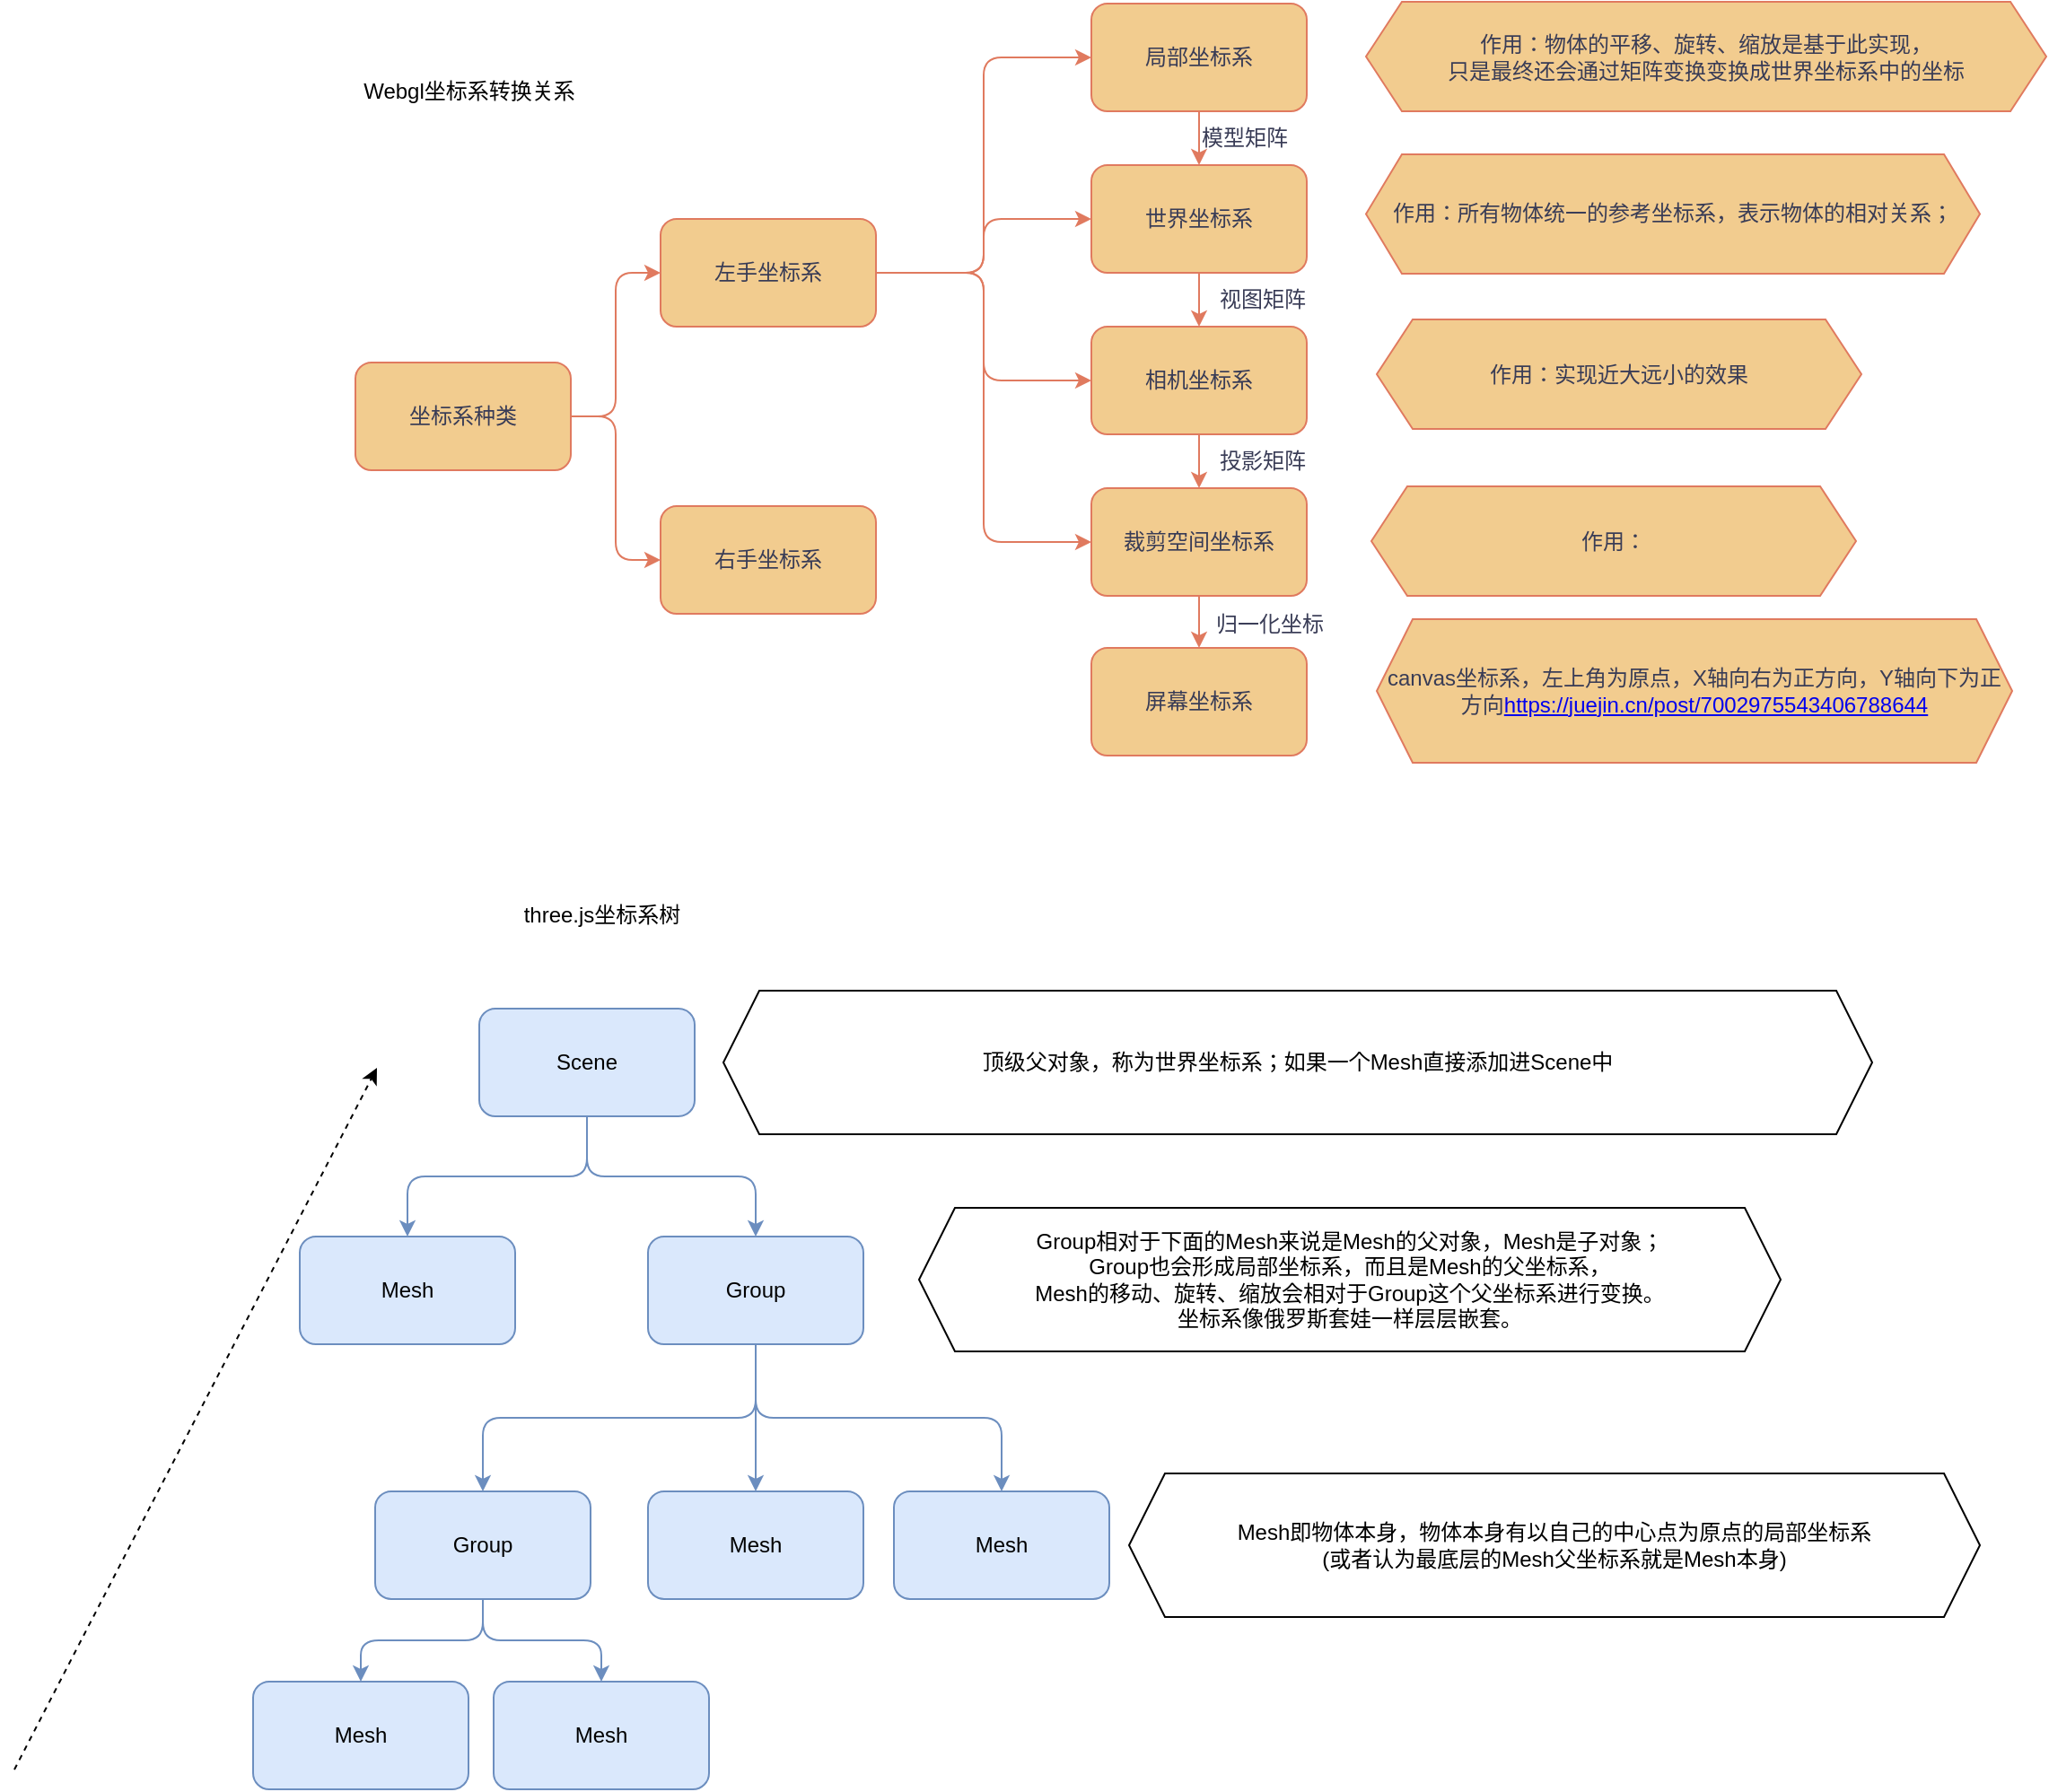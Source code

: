 <mxfile version="20.8.0" type="github">
  <diagram id="iZg1cKGvFL-ISrlDS8re" name="第 1 页">
    <mxGraphModel dx="1621" dy="668" grid="0" gridSize="10" guides="1" tooltips="1" connect="1" arrows="1" fold="1" page="0" pageScale="1" pageWidth="827" pageHeight="1169" math="0" shadow="0">
      <root>
        <mxCell id="0" />
        <mxCell id="1" parent="0" />
        <mxCell id="yo_hxppsZWKmxfAibkp3-1" style="edgeStyle=orthogonalEdgeStyle;rounded=1;orthogonalLoop=1;jettySize=auto;html=1;exitX=1;exitY=0.5;exitDx=0;exitDy=0;entryX=0;entryY=0.5;entryDx=0;entryDy=0;labelBackgroundColor=none;fontColor=default;strokeColor=#E07A5F;" edge="1" parent="1" source="yo_hxppsZWKmxfAibkp3-3" target="yo_hxppsZWKmxfAibkp3-14">
          <mxGeometry relative="1" as="geometry" />
        </mxCell>
        <mxCell id="yo_hxppsZWKmxfAibkp3-2" style="edgeStyle=orthogonalEdgeStyle;rounded=1;orthogonalLoop=1;jettySize=auto;html=1;exitX=1;exitY=0.5;exitDx=0;exitDy=0;entryX=0;entryY=0.5;entryDx=0;entryDy=0;labelBackgroundColor=none;fontColor=default;strokeColor=#E07A5F;" edge="1" parent="1" source="yo_hxppsZWKmxfAibkp3-3" target="yo_hxppsZWKmxfAibkp3-15">
          <mxGeometry relative="1" as="geometry" />
        </mxCell>
        <mxCell id="yo_hxppsZWKmxfAibkp3-3" value="坐标系种类" style="rounded=1;whiteSpace=wrap;html=1;labelBackgroundColor=none;fillColor=#F2CC8F;strokeColor=#E07A5F;fontColor=#393C56;" vertex="1" parent="1">
          <mxGeometry x="90" y="270" width="120" height="60" as="geometry" />
        </mxCell>
        <mxCell id="yo_hxppsZWKmxfAibkp3-4" style="edgeStyle=orthogonalEdgeStyle;rounded=1;orthogonalLoop=1;jettySize=auto;html=1;exitX=0.5;exitY=1;exitDx=0;exitDy=0;labelBackgroundColor=none;fontColor=default;strokeColor=#E07A5F;" edge="1" parent="1" source="yo_hxppsZWKmxfAibkp3-5" target="yo_hxppsZWKmxfAibkp3-7">
          <mxGeometry relative="1" as="geometry" />
        </mxCell>
        <mxCell id="yo_hxppsZWKmxfAibkp3-5" value="局部坐标系" style="rounded=1;whiteSpace=wrap;html=1;labelBackgroundColor=none;fillColor=#F2CC8F;strokeColor=#E07A5F;fontColor=#393C56;" vertex="1" parent="1">
          <mxGeometry x="500" y="70" width="120" height="60" as="geometry" />
        </mxCell>
        <mxCell id="yo_hxppsZWKmxfAibkp3-6" style="edgeStyle=orthogonalEdgeStyle;rounded=1;orthogonalLoop=1;jettySize=auto;html=1;exitX=0.5;exitY=1;exitDx=0;exitDy=0;labelBackgroundColor=none;fontColor=default;strokeColor=#E07A5F;" edge="1" parent="1" source="yo_hxppsZWKmxfAibkp3-7" target="yo_hxppsZWKmxfAibkp3-9">
          <mxGeometry relative="1" as="geometry" />
        </mxCell>
        <mxCell id="yo_hxppsZWKmxfAibkp3-7" value="世界坐标系" style="rounded=1;whiteSpace=wrap;html=1;labelBackgroundColor=none;fillColor=#F2CC8F;strokeColor=#E07A5F;fontColor=#393C56;" vertex="1" parent="1">
          <mxGeometry x="500" y="160" width="120" height="60" as="geometry" />
        </mxCell>
        <mxCell id="yo_hxppsZWKmxfAibkp3-8" style="edgeStyle=orthogonalEdgeStyle;rounded=1;orthogonalLoop=1;jettySize=auto;html=1;exitX=0.5;exitY=1;exitDx=0;exitDy=0;entryX=0.5;entryY=0;entryDx=0;entryDy=0;labelBackgroundColor=none;fontColor=default;strokeColor=#E07A5F;" edge="1" parent="1" source="yo_hxppsZWKmxfAibkp3-9" target="yo_hxppsZWKmxfAibkp3-19">
          <mxGeometry relative="1" as="geometry" />
        </mxCell>
        <mxCell id="yo_hxppsZWKmxfAibkp3-9" value="相机坐标系" style="rounded=1;whiteSpace=wrap;html=1;labelBackgroundColor=none;fillColor=#F2CC8F;strokeColor=#E07A5F;fontColor=#393C56;" vertex="1" parent="1">
          <mxGeometry x="500" y="250" width="120" height="60" as="geometry" />
        </mxCell>
        <mxCell id="yo_hxppsZWKmxfAibkp3-10" style="edgeStyle=orthogonalEdgeStyle;rounded=1;orthogonalLoop=1;jettySize=auto;html=1;exitX=1;exitY=0.5;exitDx=0;exitDy=0;entryX=0;entryY=0.5;entryDx=0;entryDy=0;labelBackgroundColor=none;fontColor=default;strokeColor=#E07A5F;" edge="1" parent="1" source="yo_hxppsZWKmxfAibkp3-14" target="yo_hxppsZWKmxfAibkp3-5">
          <mxGeometry relative="1" as="geometry" />
        </mxCell>
        <mxCell id="yo_hxppsZWKmxfAibkp3-11" style="edgeStyle=orthogonalEdgeStyle;rounded=1;orthogonalLoop=1;jettySize=auto;html=1;exitX=1;exitY=0.5;exitDx=0;exitDy=0;entryX=0;entryY=0.5;entryDx=0;entryDy=0;labelBackgroundColor=none;fontColor=default;strokeColor=#E07A5F;" edge="1" parent="1" source="yo_hxppsZWKmxfAibkp3-14" target="yo_hxppsZWKmxfAibkp3-7">
          <mxGeometry relative="1" as="geometry" />
        </mxCell>
        <mxCell id="yo_hxppsZWKmxfAibkp3-12" style="edgeStyle=orthogonalEdgeStyle;rounded=1;orthogonalLoop=1;jettySize=auto;html=1;exitX=1;exitY=0.5;exitDx=0;exitDy=0;entryX=0;entryY=0.5;entryDx=0;entryDy=0;labelBackgroundColor=none;fontColor=default;strokeColor=#E07A5F;" edge="1" parent="1" source="yo_hxppsZWKmxfAibkp3-14" target="yo_hxppsZWKmxfAibkp3-9">
          <mxGeometry relative="1" as="geometry" />
        </mxCell>
        <mxCell id="yo_hxppsZWKmxfAibkp3-13" style="edgeStyle=orthogonalEdgeStyle;orthogonalLoop=1;jettySize=auto;html=1;exitX=1;exitY=0.5;exitDx=0;exitDy=0;entryX=0;entryY=0.5;entryDx=0;entryDy=0;labelBackgroundColor=none;fontColor=default;strokeColor=#E07A5F;rounded=1;" edge="1" parent="1" source="yo_hxppsZWKmxfAibkp3-14" target="yo_hxppsZWKmxfAibkp3-19">
          <mxGeometry relative="1" as="geometry" />
        </mxCell>
        <mxCell id="yo_hxppsZWKmxfAibkp3-14" value="左手坐标系" style="rounded=1;whiteSpace=wrap;html=1;labelBackgroundColor=none;fillColor=#F2CC8F;strokeColor=#E07A5F;fontColor=#393C56;" vertex="1" parent="1">
          <mxGeometry x="260" y="190" width="120" height="60" as="geometry" />
        </mxCell>
        <mxCell id="yo_hxppsZWKmxfAibkp3-15" value="右手坐标系" style="rounded=1;whiteSpace=wrap;html=1;labelBackgroundColor=none;fillColor=#F2CC8F;strokeColor=#E07A5F;fontColor=#393C56;" vertex="1" parent="1">
          <mxGeometry x="260" y="350" width="120" height="60" as="geometry" />
        </mxCell>
        <mxCell id="yo_hxppsZWKmxfAibkp3-16" value="模型矩阵" style="text;html=1;align=center;verticalAlign=middle;resizable=0;points=[];autosize=1;strokeColor=none;fillColor=none;labelBackgroundColor=none;rounded=1;fontColor=#393C56;" vertex="1" parent="1">
          <mxGeometry x="550" y="130" width="70" height="30" as="geometry" />
        </mxCell>
        <mxCell id="yo_hxppsZWKmxfAibkp3-17" value="视图矩阵" style="text;html=1;align=center;verticalAlign=middle;resizable=0;points=[];autosize=1;strokeColor=none;fillColor=none;labelBackgroundColor=none;rounded=1;fontColor=#393C56;" vertex="1" parent="1">
          <mxGeometry x="560" y="220" width="70" height="30" as="geometry" />
        </mxCell>
        <mxCell id="yo_hxppsZWKmxfAibkp3-18" style="edgeStyle=orthogonalEdgeStyle;rounded=1;orthogonalLoop=1;jettySize=auto;html=1;exitX=0.5;exitY=1;exitDx=0;exitDy=0;entryX=0.5;entryY=0;entryDx=0;entryDy=0;labelBackgroundColor=none;fontColor=default;strokeColor=#E07A5F;" edge="1" parent="1" source="yo_hxppsZWKmxfAibkp3-19" target="yo_hxppsZWKmxfAibkp3-21">
          <mxGeometry relative="1" as="geometry" />
        </mxCell>
        <mxCell id="yo_hxppsZWKmxfAibkp3-19" value="裁剪空间坐标系" style="rounded=1;whiteSpace=wrap;html=1;labelBackgroundColor=none;fillColor=#F2CC8F;strokeColor=#E07A5F;fontColor=#393C56;" vertex="1" parent="1">
          <mxGeometry x="500" y="340" width="120" height="60" as="geometry" />
        </mxCell>
        <mxCell id="yo_hxppsZWKmxfAibkp3-20" value="投影矩阵" style="text;html=1;align=center;verticalAlign=middle;resizable=0;points=[];autosize=1;strokeColor=none;fillColor=none;labelBackgroundColor=none;rounded=1;fontColor=#393C56;" vertex="1" parent="1">
          <mxGeometry x="560" y="310" width="70" height="30" as="geometry" />
        </mxCell>
        <mxCell id="yo_hxppsZWKmxfAibkp3-21" value="屏幕坐标系" style="rounded=1;whiteSpace=wrap;html=1;labelBackgroundColor=none;fillColor=#F2CC8F;strokeColor=#E07A5F;fontColor=#393C56;" vertex="1" parent="1">
          <mxGeometry x="500" y="429" width="120" height="60" as="geometry" />
        </mxCell>
        <mxCell id="yo_hxppsZWKmxfAibkp3-22" value="归一化坐标" style="text;html=1;align=center;verticalAlign=middle;resizable=0;points=[];autosize=1;strokeColor=none;fillColor=none;labelBackgroundColor=none;rounded=1;fontColor=#393C56;" vertex="1" parent="1">
          <mxGeometry x="560" y="403" width="78" height="26" as="geometry" />
        </mxCell>
        <mxCell id="yo_hxppsZWKmxfAibkp3-23" value="canvas坐标系，左上角为原点，X轴向右为正方向，Y轴向下为正方向&lt;a href=&quot;https://juejin.cn/post/7002975543406788644&quot; style=&quot;border-color: var(--border-color);&quot;&gt;https://juejin.cn/post/7002975543406788644&lt;/a&gt;" style="shape=hexagon;perimeter=hexagonPerimeter2;whiteSpace=wrap;html=1;fixedSize=1;labelBackgroundColor=none;rounded=0;fillColor=#F2CC8F;strokeColor=#E07A5F;fontColor=#393C56;" vertex="1" parent="1">
          <mxGeometry x="659" y="413" width="354" height="80" as="geometry" />
        </mxCell>
        <mxCell id="yo_hxppsZWKmxfAibkp3-24" value="作用：实现近大远小的效果" style="shape=hexagon;perimeter=hexagonPerimeter2;whiteSpace=wrap;html=1;fixedSize=1;labelBackgroundColor=none;fillColor=#F2CC8F;strokeColor=#E07A5F;fontColor=#393C56;rounded=0;" vertex="1" parent="1">
          <mxGeometry x="659" y="246" width="270" height="61" as="geometry" />
        </mxCell>
        <mxCell id="yo_hxppsZWKmxfAibkp3-25" value="作用：所有物体统一的参考坐标系，表示物体的相对关系；&lt;br&gt;" style="shape=hexagon;perimeter=hexagonPerimeter2;whiteSpace=wrap;html=1;fixedSize=1;labelBackgroundColor=none;fillColor=#F2CC8F;strokeColor=#E07A5F;fontColor=#393C56;rounded=0;" vertex="1" parent="1">
          <mxGeometry x="653" y="154" width="342" height="66.5" as="geometry" />
        </mxCell>
        <mxCell id="yo_hxppsZWKmxfAibkp3-26" value="作用：" style="shape=hexagon;perimeter=hexagonPerimeter2;whiteSpace=wrap;html=1;fixedSize=1;labelBackgroundColor=none;fillColor=#F2CC8F;strokeColor=#E07A5F;fontColor=#393C56;rounded=0;" vertex="1" parent="1">
          <mxGeometry x="656" y="339" width="270" height="61" as="geometry" />
        </mxCell>
        <mxCell id="yo_hxppsZWKmxfAibkp3-27" value="作用：物体的平移、旋转、缩放是基于此实现，&lt;br&gt;只是最终还会通过矩阵变换变换成世界坐标系中的坐标" style="shape=hexagon;perimeter=hexagonPerimeter2;whiteSpace=wrap;html=1;fixedSize=1;labelBackgroundColor=none;fillColor=#F2CC8F;strokeColor=#E07A5F;fontColor=#393C56;rounded=0;" vertex="1" parent="1">
          <mxGeometry x="653" y="69" width="379" height="61" as="geometry" />
        </mxCell>
        <mxCell id="yo_hxppsZWKmxfAibkp3-28" value="three.js坐标系树" style="text;html=1;strokeColor=none;fillColor=none;align=center;verticalAlign=middle;whiteSpace=wrap;rounded=0;" vertex="1" parent="1">
          <mxGeometry x="111.5" y="563" width="231" height="30" as="geometry" />
        </mxCell>
        <mxCell id="yo_hxppsZWKmxfAibkp3-31" value="" style="edgeStyle=orthogonalEdgeStyle;rounded=1;orthogonalLoop=1;jettySize=auto;html=1;exitX=0.5;exitY=1;exitDx=0;exitDy=0;fillColor=#dae8fc;strokeColor=#6c8ebf;" edge="1" parent="1" source="yo_hxppsZWKmxfAibkp3-29" target="yo_hxppsZWKmxfAibkp3-30">
          <mxGeometry relative="1" as="geometry" />
        </mxCell>
        <mxCell id="yo_hxppsZWKmxfAibkp3-34" style="edgeStyle=orthogonalEdgeStyle;rounded=1;orthogonalLoop=1;jettySize=auto;html=1;exitX=0.5;exitY=1;exitDx=0;exitDy=0;fillColor=#dae8fc;strokeColor=#6c8ebf;" edge="1" parent="1" source="yo_hxppsZWKmxfAibkp3-29" target="yo_hxppsZWKmxfAibkp3-33">
          <mxGeometry relative="1" as="geometry" />
        </mxCell>
        <mxCell id="yo_hxppsZWKmxfAibkp3-29" value="Scene" style="rounded=1;whiteSpace=wrap;html=1;fillColor=#dae8fc;strokeColor=#6c8ebf;" vertex="1" parent="1">
          <mxGeometry x="159" y="630" width="120" height="60" as="geometry" />
        </mxCell>
        <mxCell id="yo_hxppsZWKmxfAibkp3-52" style="edgeStyle=orthogonalEdgeStyle;rounded=1;orthogonalLoop=1;jettySize=auto;html=1;exitX=0.5;exitY=1;exitDx=0;exitDy=0;entryX=0.5;entryY=0;entryDx=0;entryDy=0;fillColor=#dae8fc;strokeColor=#6c8ebf;" edge="1" parent="1" source="yo_hxppsZWKmxfAibkp3-30" target="yo_hxppsZWKmxfAibkp3-39">
          <mxGeometry relative="1" as="geometry" />
        </mxCell>
        <mxCell id="yo_hxppsZWKmxfAibkp3-55" style="edgeStyle=orthogonalEdgeStyle;rounded=1;orthogonalLoop=1;jettySize=auto;html=1;exitX=0.5;exitY=1;exitDx=0;exitDy=0;entryX=0.5;entryY=0;entryDx=0;entryDy=0;fillColor=#dae8fc;strokeColor=#6c8ebf;" edge="1" parent="1" source="yo_hxppsZWKmxfAibkp3-30" target="yo_hxppsZWKmxfAibkp3-36">
          <mxGeometry relative="1" as="geometry" />
        </mxCell>
        <mxCell id="yo_hxppsZWKmxfAibkp3-56" style="edgeStyle=orthogonalEdgeStyle;rounded=1;orthogonalLoop=1;jettySize=auto;html=1;exitX=0.5;exitY=1;exitDx=0;exitDy=0;fillColor=#dae8fc;strokeColor=#6c8ebf;" edge="1" parent="1" source="yo_hxppsZWKmxfAibkp3-30" target="yo_hxppsZWKmxfAibkp3-46">
          <mxGeometry relative="1" as="geometry" />
        </mxCell>
        <mxCell id="yo_hxppsZWKmxfAibkp3-30" value="Group" style="whiteSpace=wrap;html=1;rounded=1;fillColor=#dae8fc;strokeColor=#6c8ebf;" vertex="1" parent="1">
          <mxGeometry x="253" y="757" width="120" height="60" as="geometry" />
        </mxCell>
        <mxCell id="yo_hxppsZWKmxfAibkp3-33" value="Mesh" style="whiteSpace=wrap;html=1;rounded=1;fillColor=#dae8fc;strokeColor=#6c8ebf;" vertex="1" parent="1">
          <mxGeometry x="59" y="757" width="120" height="60" as="geometry" />
        </mxCell>
        <mxCell id="yo_hxppsZWKmxfAibkp3-36" value="Mesh" style="rounded=1;whiteSpace=wrap;html=1;fillColor=#dae8fc;strokeColor=#6c8ebf;" vertex="1" parent="1">
          <mxGeometry x="253" y="899" width="120" height="60" as="geometry" />
        </mxCell>
        <mxCell id="yo_hxppsZWKmxfAibkp3-39" value="Mesh" style="rounded=1;whiteSpace=wrap;html=1;fillColor=#dae8fc;strokeColor=#6c8ebf;" vertex="1" parent="1">
          <mxGeometry x="390" y="899" width="120" height="60" as="geometry" />
        </mxCell>
        <mxCell id="yo_hxppsZWKmxfAibkp3-41" value="Mesh即物体本身，物体本身有以自己的中心点为原点的局部坐标系&lt;br&gt;(或者认为最底层的Mesh父坐标系就是Mesh本身)" style="shape=hexagon;perimeter=hexagonPerimeter2;whiteSpace=wrap;html=1;fixedSize=1;" vertex="1" parent="1">
          <mxGeometry x="521" y="889" width="474" height="80" as="geometry" />
        </mxCell>
        <mxCell id="yo_hxppsZWKmxfAibkp3-42" value="Webgl坐标系转换关系" style="text;html=1;strokeColor=none;fillColor=none;align=center;verticalAlign=middle;whiteSpace=wrap;rounded=0;" vertex="1" parent="1">
          <mxGeometry x="61" y="104" width="185" height="30" as="geometry" />
        </mxCell>
        <mxCell id="yo_hxppsZWKmxfAibkp3-44" value="Group相对于下面的Mesh来说是Mesh的父对象，Mesh是子对象；&lt;br&gt;Group也会形成局部坐标系，而且是Mesh的父坐标系，&lt;br&gt;Mesh的移动、旋转、缩放会相对于Group这个父坐标系进行变换。&lt;br&gt;坐标系像俄罗斯套娃一样层层嵌套。" style="shape=hexagon;perimeter=hexagonPerimeter2;whiteSpace=wrap;html=1;fixedSize=1;" vertex="1" parent="1">
          <mxGeometry x="404" y="741" width="480" height="80" as="geometry" />
        </mxCell>
        <mxCell id="yo_hxppsZWKmxfAibkp3-50" style="edgeStyle=orthogonalEdgeStyle;rounded=1;orthogonalLoop=1;jettySize=auto;html=1;exitX=0.5;exitY=1;exitDx=0;exitDy=0;entryX=0.5;entryY=0;entryDx=0;entryDy=0;fillColor=#dae8fc;strokeColor=#6c8ebf;" edge="1" parent="1" source="yo_hxppsZWKmxfAibkp3-46" target="yo_hxppsZWKmxfAibkp3-48">
          <mxGeometry relative="1" as="geometry" />
        </mxCell>
        <mxCell id="yo_hxppsZWKmxfAibkp3-51" style="edgeStyle=orthogonalEdgeStyle;rounded=1;orthogonalLoop=1;jettySize=auto;html=1;exitX=0.5;exitY=1;exitDx=0;exitDy=0;entryX=0.5;entryY=0;entryDx=0;entryDy=0;fillColor=#dae8fc;strokeColor=#6c8ebf;" edge="1" parent="1" source="yo_hxppsZWKmxfAibkp3-46" target="yo_hxppsZWKmxfAibkp3-49">
          <mxGeometry relative="1" as="geometry" />
        </mxCell>
        <mxCell id="yo_hxppsZWKmxfAibkp3-46" value="Group" style="rounded=1;whiteSpace=wrap;html=1;fillColor=#dae8fc;strokeColor=#6c8ebf;" vertex="1" parent="1">
          <mxGeometry x="101" y="899" width="120" height="60" as="geometry" />
        </mxCell>
        <mxCell id="yo_hxppsZWKmxfAibkp3-48" value="Mesh" style="rounded=1;whiteSpace=wrap;html=1;fillColor=#dae8fc;strokeColor=#6c8ebf;" vertex="1" parent="1">
          <mxGeometry x="33" y="1005" width="120" height="60" as="geometry" />
        </mxCell>
        <mxCell id="yo_hxppsZWKmxfAibkp3-49" value="Mesh" style="rounded=1;whiteSpace=wrap;html=1;fillColor=#dae8fc;strokeColor=#6c8ebf;" vertex="1" parent="1">
          <mxGeometry x="167" y="1005" width="120" height="60" as="geometry" />
        </mxCell>
        <mxCell id="yo_hxppsZWKmxfAibkp3-57" value="顶级父对象，称为世界坐标系；如果一个Mesh直接添加进Scene中" style="shape=hexagon;perimeter=hexagonPerimeter2;whiteSpace=wrap;html=1;fixedSize=1;" vertex="1" parent="1">
          <mxGeometry x="295" y="620" width="640" height="80" as="geometry" />
        </mxCell>
        <mxCell id="yo_hxppsZWKmxfAibkp3-58" value="" style="endArrow=classic;html=1;rounded=1;dashed=1;" edge="1" parent="1">
          <mxGeometry width="50" height="50" relative="1" as="geometry">
            <mxPoint x="-100" y="1054" as="sourcePoint" />
            <mxPoint x="102" y="663" as="targetPoint" />
          </mxGeometry>
        </mxCell>
      </root>
    </mxGraphModel>
  </diagram>
</mxfile>
